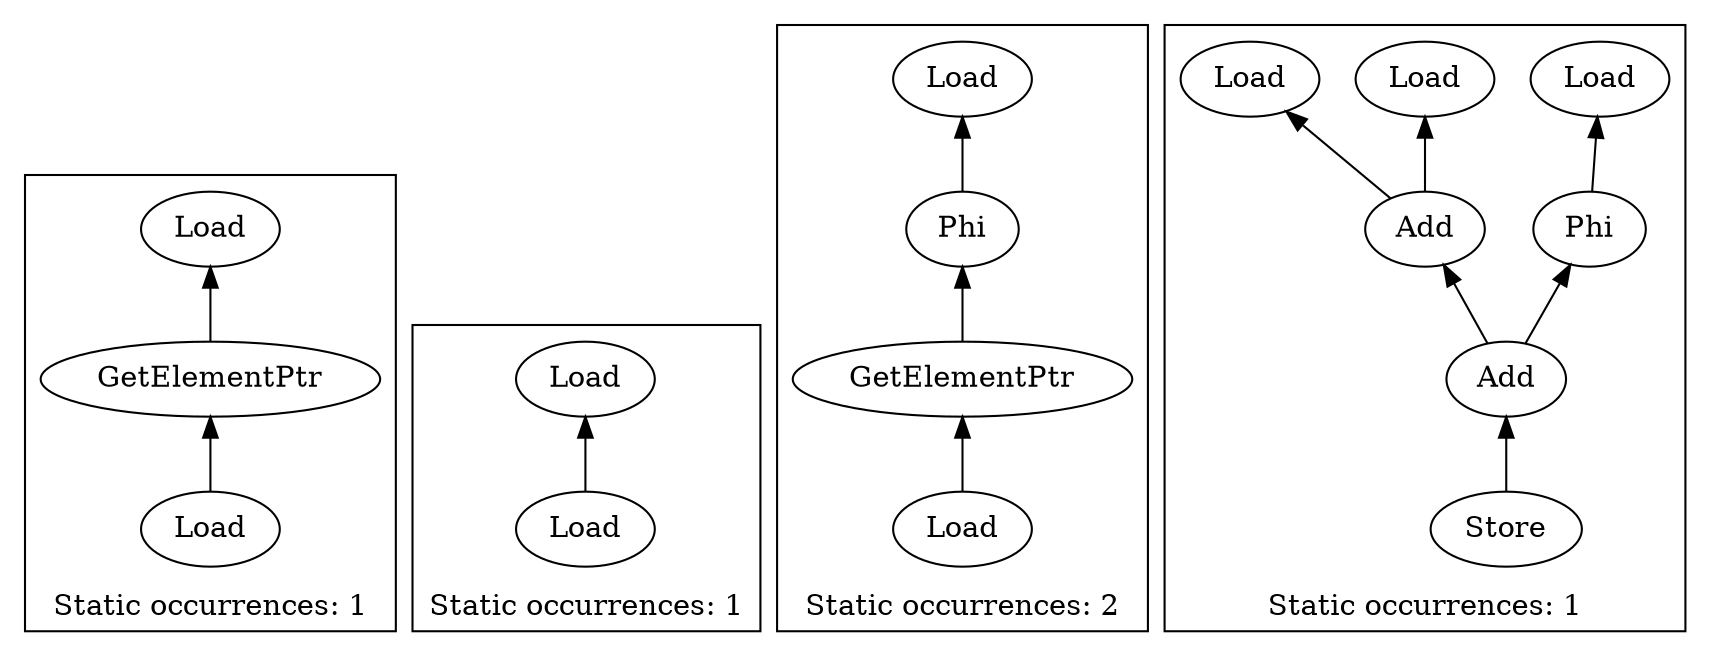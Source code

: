 strict digraph {
rankdir=BT
subgraph {
"0_13" [label="Load"]
"0_13" -> {
"0_12"
}
"0_12" [label="GetElementPtr"]
"0_12" -> {
"0_10"
}
"0_10" [label="Load"]
cluster=true
label=<Static occurrences: 1>
}
subgraph {
"1_11" [label="Load"]
"1_11" -> {
"1_10"
}
"1_10" [label="Load"]
cluster=true
label=<Static occurrences: 1>
}
subgraph {
"2_9" [label="GetElementPtr"]
"2_9" -> {
"2_7"
}
"2_7" [label="Phi"]
"2_7" -> {
"2_18"
}
"2_18" [label="Load"]
"2_10" [label="Load"]
"2_10" -> {
"2_9"
}
cluster=true
label=<Static occurrences: 2>
}
subgraph {
"3_15" [label="Add"]
"3_15" -> {
"3_14"
"3_14"
"3_6"
}
"3_14" [label="Add"]
"3_14" -> {
"3_13"
"3_11"
}
"3_13" [label="Load"]
"3_11" [label="Load"]
"3_6" [label="Phi"]
"3_6" -> {
"3_4"
}
"3_4" [label="Load"]
"3_16" [label="Store"]
"3_16" -> {
"3_15"
"3_15"
"3_15"
}
cluster=true
label=<Static occurrences: 1>
}
}
